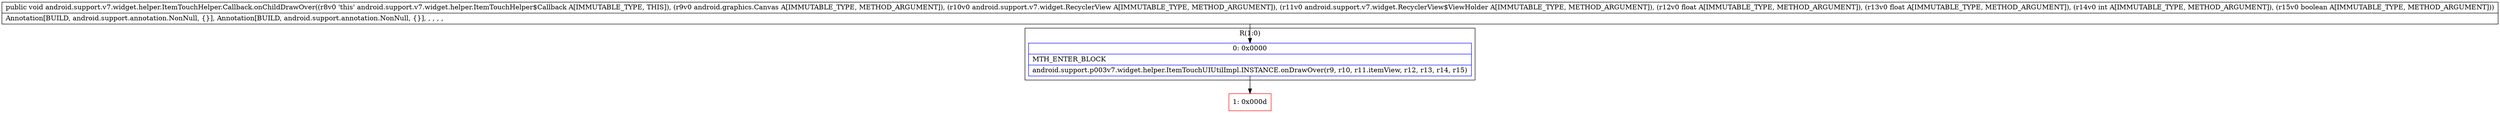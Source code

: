 digraph "CFG forandroid.support.v7.widget.helper.ItemTouchHelper.Callback.onChildDrawOver(Landroid\/graphics\/Canvas;Landroid\/support\/v7\/widget\/RecyclerView;Landroid\/support\/v7\/widget\/RecyclerView$ViewHolder;FFIZ)V" {
subgraph cluster_Region_1023498989 {
label = "R(1:0)";
node [shape=record,color=blue];
Node_0 [shape=record,label="{0\:\ 0x0000|MTH_ENTER_BLOCK\l|android.support.p003v7.widget.helper.ItemTouchUIUtilImpl.INSTANCE.onDrawOver(r9, r10, r11.itemView, r12, r13, r14, r15)\l}"];
}
Node_1 [shape=record,color=red,label="{1\:\ 0x000d}"];
MethodNode[shape=record,label="{public void android.support.v7.widget.helper.ItemTouchHelper.Callback.onChildDrawOver((r8v0 'this' android.support.v7.widget.helper.ItemTouchHelper$Callback A[IMMUTABLE_TYPE, THIS]), (r9v0 android.graphics.Canvas A[IMMUTABLE_TYPE, METHOD_ARGUMENT]), (r10v0 android.support.v7.widget.RecyclerView A[IMMUTABLE_TYPE, METHOD_ARGUMENT]), (r11v0 android.support.v7.widget.RecyclerView$ViewHolder A[IMMUTABLE_TYPE, METHOD_ARGUMENT]), (r12v0 float A[IMMUTABLE_TYPE, METHOD_ARGUMENT]), (r13v0 float A[IMMUTABLE_TYPE, METHOD_ARGUMENT]), (r14v0 int A[IMMUTABLE_TYPE, METHOD_ARGUMENT]), (r15v0 boolean A[IMMUTABLE_TYPE, METHOD_ARGUMENT]))  | Annotation[BUILD, android.support.annotation.NonNull, \{\}], Annotation[BUILD, android.support.annotation.NonNull, \{\}], , , , , \l}"];
MethodNode -> Node_0;
Node_0 -> Node_1;
}

